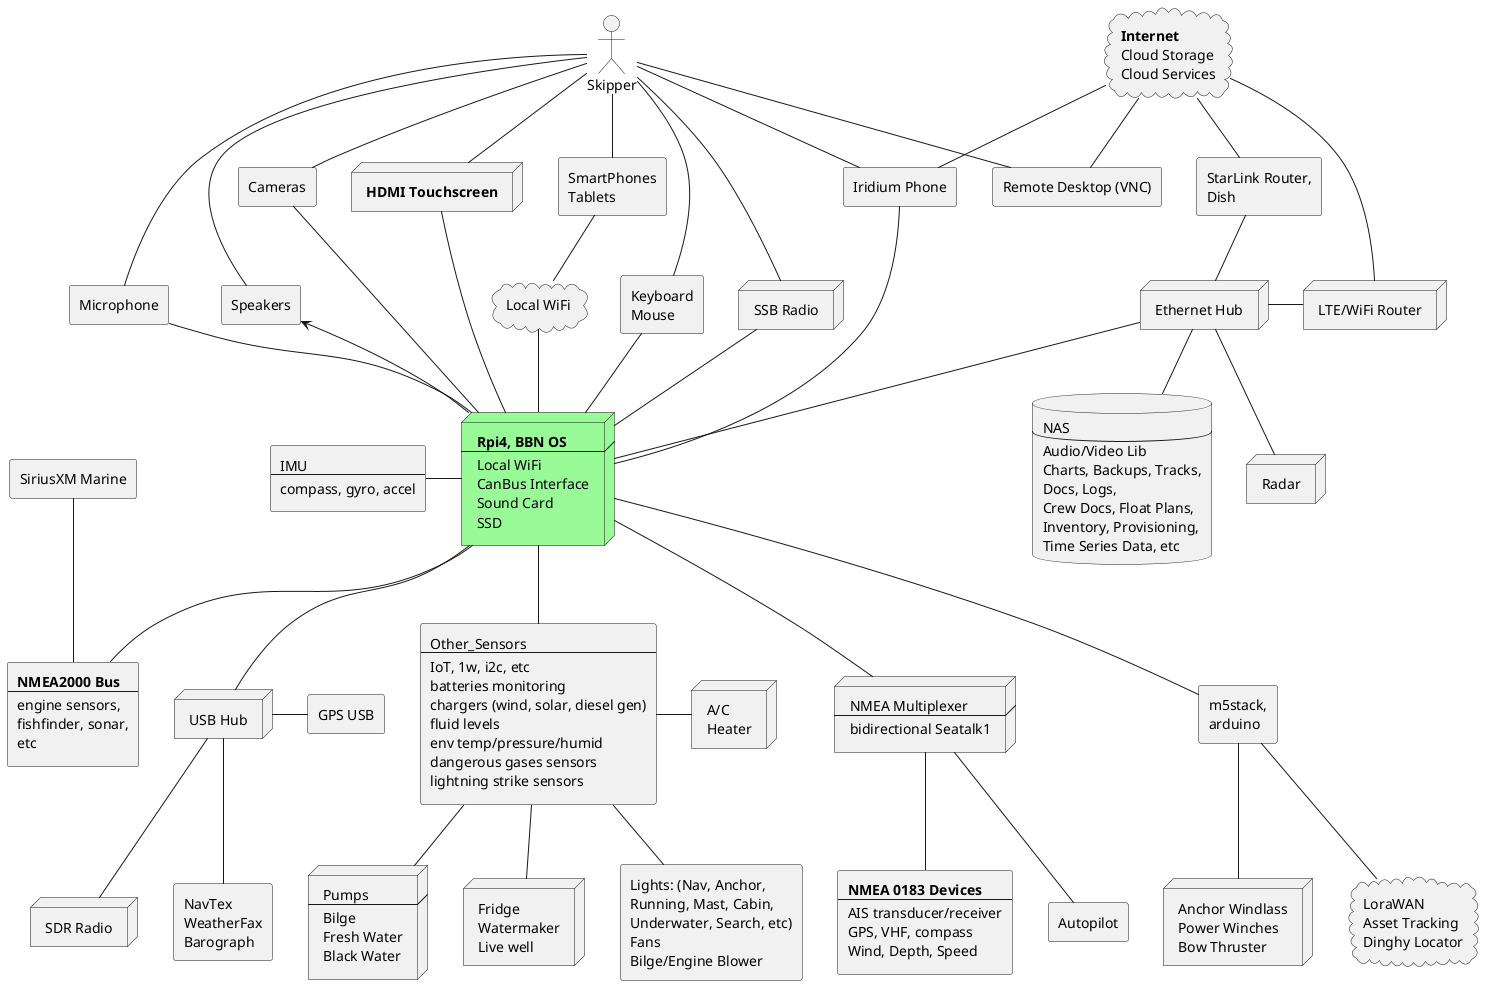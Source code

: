 @startuml

actor Skipper [
 Skipper
]

node RPI #palegreen [
 <b>Rpi4, BBN OS
 ----
 Local WiFi
 CanBus Interface
 Sound Card
 SSD
]

rectangle GPS [
 GPS USB
]

rectangle IMU [
 IMU
 ----
 compass, gyro, accel
]

rectangle NMEA_2000 [
 <b>NMEA2000 Bus
 ----
 engine sensors,
 fishfinder, sonar,
 etc
]

node NMEA_Mux [
 NMEA Multiplexer
 ----
 bidirectional Seatalk1
]

rectangle NMEA_0183 [
 <b>NMEA 0183 Devices
 ----
 AIS transducer/receiver
 GPS, VHF, compass
 Wind, Depth, Speed
]

rectangle AP [
 Autopilot
]

node Eth_Hub [
 Ethernet Hub
]

node USB_Hub [
 USB Hub
]

node Router [
 LTE/WiFi Router
]

rectangle Dish_Router [
 StarLink Router,
 Dish
]

node Radar [
 Radar
]

node Touchscreen [
 <b>HDMI Touchscreen
]

rectangle Speakers [
 Speakers
]

rectangle Mic [
 Microphone
]

rectangle Cameras [
 Cameras
]

node SDR [
 SDR Radio
]

node SSB [
 SSB Radio
]

cloud WiFi_Local [
 Local WiFi
]

rectangle Iridium [
 Iridium Phone
]

rectangle Other_Sensors [
 Other_Sensors
 ----
 IoT, 1w, i2c, etc
 batteries monitoring
 chargers (wind, solar, diesel gen)
 fluid levels
 env temp/pressure/humid
 dangerous gases sensors
 lightning strike sensors
]

rectangle Remote_Desktop [
 Remote Desktop (VNC)
]

node AC [
 A/C
 Heater
]

node Pumps [
 Pumps
 ----
 Bilge
 Fresh Water
 Black Water
]

node Fridge [
 Fridge
 Watermaker
 Live well
]

rectangle Lights_Fans [
 Lights: (Nav, Anchor,
 Running, Mast, Cabin,
 Underwater, Search, etc)
 Fans
 Bilge/Engine Blower
]

rectangle Keyboard_Mouse [
 Keyboard
 Mouse
]

rectangle Weather [
 NavTex
 WeatherFax
 Barograph
]

rectangle SiriusXM [
 SiriusXM Marine
]

rectangle SmartPhone [
 SmartPhones
 Tablets
]

database NAS [
 NAS
 ----
 Audio/Video Lib
 Charts, Backups, Tracks,
 Docs, Logs,
 Crew Docs, Float Plans,
 Inventory, Provisioning,
 Time Series Data, etc
]

node Winches [
 Anchor Windlass
 Power Winches
 Bow Thruster
]

cloud Cloud_Internet [
 <b>Internet
 Cloud Storage
 Cloud Services
]

cloud Lora [
 LoraWAN
 Asset Tracking
 Dinghy Locator
]

rectangle Esp32 [
 m5stack,
 arduino
]

RPI -l- IMU
RPI -- NMEA_2000
RPI -- NMEA_Mux
RPI -u- Eth_Hub
RPI -- USB_Hub
RPI -u- Touchscreen
RPI -u- Cameras
RPI -u-> Speakers
RPI -u- Mic
RPI -u- SSB
RPI -u- Iridium
RPI -- Other_Sensors
RPI -d- Esp32
RPI -u- WiFi_Local
RPI -u- Keyboard_Mouse

SmartPhone -- WiFi_Local

SiriusXM -- NMEA_2000

Eth_Hub -r- Router
Eth_Hub -- Radar
Eth_Hub -- NAS
Eth_Hub -u- Dish_Router

USB_Hub -- SDR
USB_Hub -- Weather
USB_Hub -r- GPS

Other_Sensors -r- AC
Other_Sensors -- Fridge
Other_Sensors -- Lights_Fans
Other_Sensors -- Pumps

NMEA_Mux -- NMEA_0183
NMEA_Mux -- AP

Esp32 -- Lora
Esp32 -- Winches

Cloud_Internet -- Dish_Router
Cloud_Internet -- Router
Cloud_Internet -- Iridium
Cloud_Internet -- Remote_Desktop

Skipper -- Touchscreen
Skipper -- Speakers
Skipper -- Mic
Skipper -- Cameras
Skipper -- Iridium
Skipper -- SSB
Skipper -- SmartPhone
Skipper -- Keyboard_Mouse
Skipper -- Remote_Desktop

@enduml
